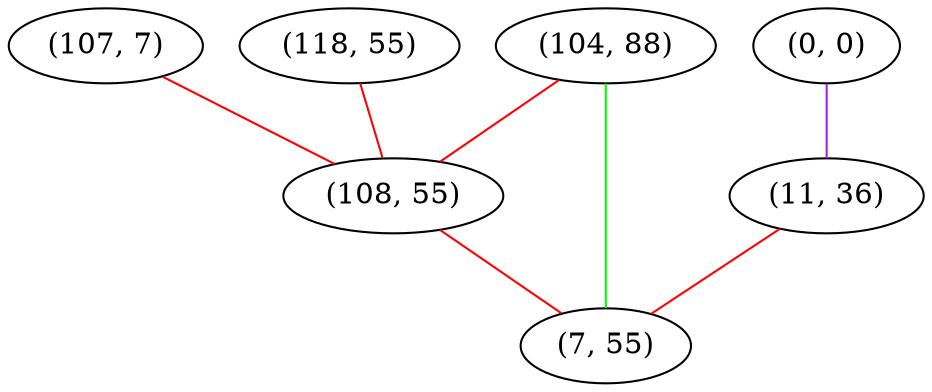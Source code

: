 graph "" {
"(107, 7)";
"(104, 88)";
"(118, 55)";
"(0, 0)";
"(11, 36)";
"(108, 55)";
"(7, 55)";
"(107, 7)" -- "(108, 55)"  [color=red, key=0, weight=1];
"(104, 88)" -- "(108, 55)"  [color=red, key=0, weight=1];
"(104, 88)" -- "(7, 55)"  [color=green, key=0, weight=2];
"(118, 55)" -- "(108, 55)"  [color=red, key=0, weight=1];
"(0, 0)" -- "(11, 36)"  [color=purple, key=0, weight=4];
"(11, 36)" -- "(7, 55)"  [color=red, key=0, weight=1];
"(108, 55)" -- "(7, 55)"  [color=red, key=0, weight=1];
}
